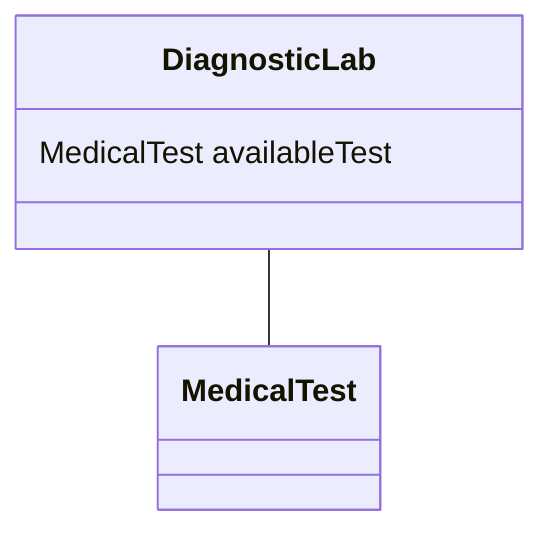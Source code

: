 classDiagram
  DiagnosticLab -- MedicalTest


class DiagnosticLab {

  MedicalTest availableTest

 }